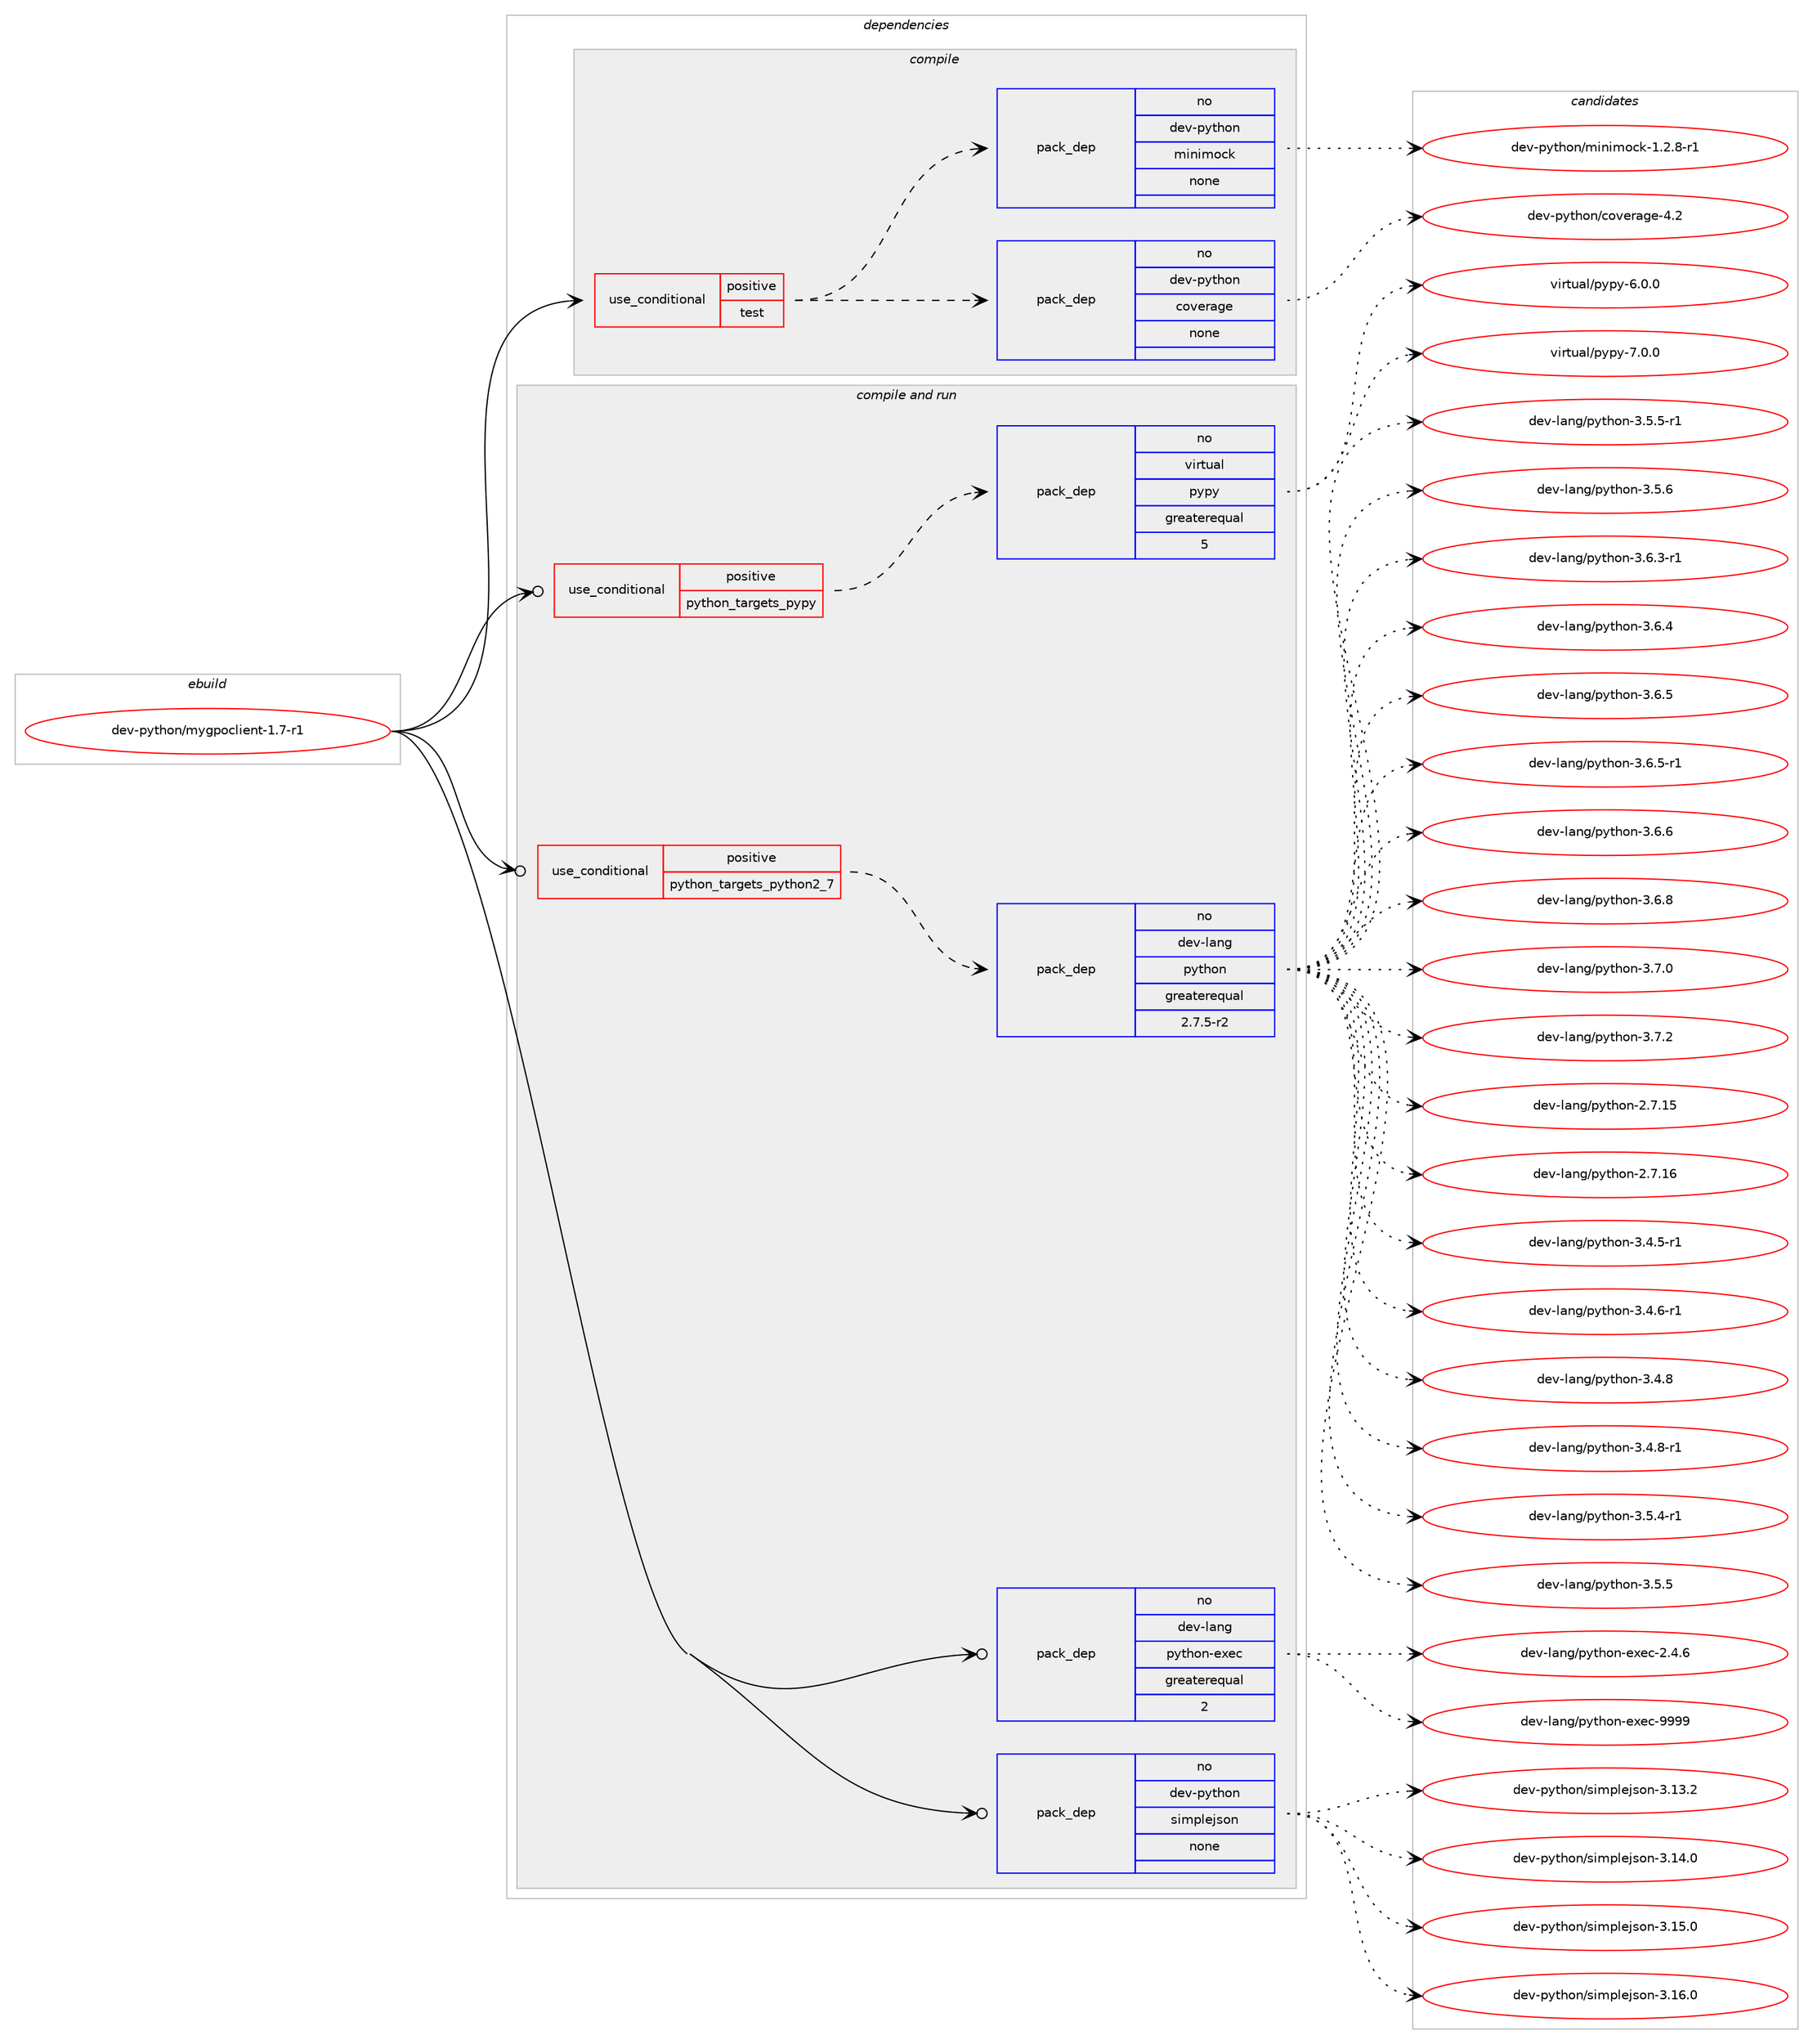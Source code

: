 digraph prolog {

# *************
# Graph options
# *************

newrank=true;
concentrate=true;
compound=true;
graph [rankdir=LR,fontname=Helvetica,fontsize=10,ranksep=1.5];#, ranksep=2.5, nodesep=0.2];
edge  [arrowhead=vee];
node  [fontname=Helvetica,fontsize=10];

# **********
# The ebuild
# **********

subgraph cluster_leftcol {
color=gray;
rank=same;
label=<<i>ebuild</i>>;
id [label="dev-python/mygpoclient-1.7-r1", color=red, width=4, href="../dev-python/mygpoclient-1.7-r1.svg"];
}

# ****************
# The dependencies
# ****************

subgraph cluster_midcol {
color=gray;
label=<<i>dependencies</i>>;
subgraph cluster_compile {
fillcolor="#eeeeee";
style=filled;
label=<<i>compile</i>>;
subgraph cond377781 {
dependency1419688 [label=<<TABLE BORDER="0" CELLBORDER="1" CELLSPACING="0" CELLPADDING="4"><TR><TD ROWSPAN="3" CELLPADDING="10">use_conditional</TD></TR><TR><TD>positive</TD></TR><TR><TD>test</TD></TR></TABLE>>, shape=none, color=red];
subgraph pack1018633 {
dependency1419689 [label=<<TABLE BORDER="0" CELLBORDER="1" CELLSPACING="0" CELLPADDING="4" WIDTH="220"><TR><TD ROWSPAN="6" CELLPADDING="30">pack_dep</TD></TR><TR><TD WIDTH="110">no</TD></TR><TR><TD>dev-python</TD></TR><TR><TD>coverage</TD></TR><TR><TD>none</TD></TR><TR><TD></TD></TR></TABLE>>, shape=none, color=blue];
}
dependency1419688:e -> dependency1419689:w [weight=20,style="dashed",arrowhead="vee"];
subgraph pack1018634 {
dependency1419690 [label=<<TABLE BORDER="0" CELLBORDER="1" CELLSPACING="0" CELLPADDING="4" WIDTH="220"><TR><TD ROWSPAN="6" CELLPADDING="30">pack_dep</TD></TR><TR><TD WIDTH="110">no</TD></TR><TR><TD>dev-python</TD></TR><TR><TD>minimock</TD></TR><TR><TD>none</TD></TR><TR><TD></TD></TR></TABLE>>, shape=none, color=blue];
}
dependency1419688:e -> dependency1419690:w [weight=20,style="dashed",arrowhead="vee"];
}
id:e -> dependency1419688:w [weight=20,style="solid",arrowhead="vee"];
}
subgraph cluster_compileandrun {
fillcolor="#eeeeee";
style=filled;
label=<<i>compile and run</i>>;
subgraph cond377782 {
dependency1419691 [label=<<TABLE BORDER="0" CELLBORDER="1" CELLSPACING="0" CELLPADDING="4"><TR><TD ROWSPAN="3" CELLPADDING="10">use_conditional</TD></TR><TR><TD>positive</TD></TR><TR><TD>python_targets_pypy</TD></TR></TABLE>>, shape=none, color=red];
subgraph pack1018635 {
dependency1419692 [label=<<TABLE BORDER="0" CELLBORDER="1" CELLSPACING="0" CELLPADDING="4" WIDTH="220"><TR><TD ROWSPAN="6" CELLPADDING="30">pack_dep</TD></TR><TR><TD WIDTH="110">no</TD></TR><TR><TD>virtual</TD></TR><TR><TD>pypy</TD></TR><TR><TD>greaterequal</TD></TR><TR><TD>5</TD></TR></TABLE>>, shape=none, color=blue];
}
dependency1419691:e -> dependency1419692:w [weight=20,style="dashed",arrowhead="vee"];
}
id:e -> dependency1419691:w [weight=20,style="solid",arrowhead="odotvee"];
subgraph cond377783 {
dependency1419693 [label=<<TABLE BORDER="0" CELLBORDER="1" CELLSPACING="0" CELLPADDING="4"><TR><TD ROWSPAN="3" CELLPADDING="10">use_conditional</TD></TR><TR><TD>positive</TD></TR><TR><TD>python_targets_python2_7</TD></TR></TABLE>>, shape=none, color=red];
subgraph pack1018636 {
dependency1419694 [label=<<TABLE BORDER="0" CELLBORDER="1" CELLSPACING="0" CELLPADDING="4" WIDTH="220"><TR><TD ROWSPAN="6" CELLPADDING="30">pack_dep</TD></TR><TR><TD WIDTH="110">no</TD></TR><TR><TD>dev-lang</TD></TR><TR><TD>python</TD></TR><TR><TD>greaterequal</TD></TR><TR><TD>2.7.5-r2</TD></TR></TABLE>>, shape=none, color=blue];
}
dependency1419693:e -> dependency1419694:w [weight=20,style="dashed",arrowhead="vee"];
}
id:e -> dependency1419693:w [weight=20,style="solid",arrowhead="odotvee"];
subgraph pack1018637 {
dependency1419695 [label=<<TABLE BORDER="0" CELLBORDER="1" CELLSPACING="0" CELLPADDING="4" WIDTH="220"><TR><TD ROWSPAN="6" CELLPADDING="30">pack_dep</TD></TR><TR><TD WIDTH="110">no</TD></TR><TR><TD>dev-lang</TD></TR><TR><TD>python-exec</TD></TR><TR><TD>greaterequal</TD></TR><TR><TD>2</TD></TR></TABLE>>, shape=none, color=blue];
}
id:e -> dependency1419695:w [weight=20,style="solid",arrowhead="odotvee"];
subgraph pack1018638 {
dependency1419696 [label=<<TABLE BORDER="0" CELLBORDER="1" CELLSPACING="0" CELLPADDING="4" WIDTH="220"><TR><TD ROWSPAN="6" CELLPADDING="30">pack_dep</TD></TR><TR><TD WIDTH="110">no</TD></TR><TR><TD>dev-python</TD></TR><TR><TD>simplejson</TD></TR><TR><TD>none</TD></TR><TR><TD></TD></TR></TABLE>>, shape=none, color=blue];
}
id:e -> dependency1419696:w [weight=20,style="solid",arrowhead="odotvee"];
}
subgraph cluster_run {
fillcolor="#eeeeee";
style=filled;
label=<<i>run</i>>;
}
}

# **************
# The candidates
# **************

subgraph cluster_choices {
rank=same;
color=gray;
label=<<i>candidates</i>>;

subgraph choice1018633 {
color=black;
nodesep=1;
choice1001011184511212111610411111047991111181011149710310145524650 [label="dev-python/coverage-4.2", color=red, width=4,href="../dev-python/coverage-4.2.svg"];
dependency1419689:e -> choice1001011184511212111610411111047991111181011149710310145524650:w [style=dotted,weight="100"];
}
subgraph choice1018634 {
color=black;
nodesep=1;
choice1001011184511212111610411111047109105110105109111991074549465046564511449 [label="dev-python/minimock-1.2.8-r1", color=red, width=4,href="../dev-python/minimock-1.2.8-r1.svg"];
dependency1419690:e -> choice1001011184511212111610411111047109105110105109111991074549465046564511449:w [style=dotted,weight="100"];
}
subgraph choice1018635 {
color=black;
nodesep=1;
choice1181051141161179710847112121112121455446484648 [label="virtual/pypy-6.0.0", color=red, width=4,href="../virtual/pypy-6.0.0.svg"];
choice1181051141161179710847112121112121455546484648 [label="virtual/pypy-7.0.0", color=red, width=4,href="../virtual/pypy-7.0.0.svg"];
dependency1419692:e -> choice1181051141161179710847112121112121455446484648:w [style=dotted,weight="100"];
dependency1419692:e -> choice1181051141161179710847112121112121455546484648:w [style=dotted,weight="100"];
}
subgraph choice1018636 {
color=black;
nodesep=1;
choice10010111845108971101034711212111610411111045504655464953 [label="dev-lang/python-2.7.15", color=red, width=4,href="../dev-lang/python-2.7.15.svg"];
choice10010111845108971101034711212111610411111045504655464954 [label="dev-lang/python-2.7.16", color=red, width=4,href="../dev-lang/python-2.7.16.svg"];
choice1001011184510897110103471121211161041111104551465246534511449 [label="dev-lang/python-3.4.5-r1", color=red, width=4,href="../dev-lang/python-3.4.5-r1.svg"];
choice1001011184510897110103471121211161041111104551465246544511449 [label="dev-lang/python-3.4.6-r1", color=red, width=4,href="../dev-lang/python-3.4.6-r1.svg"];
choice100101118451089711010347112121116104111110455146524656 [label="dev-lang/python-3.4.8", color=red, width=4,href="../dev-lang/python-3.4.8.svg"];
choice1001011184510897110103471121211161041111104551465246564511449 [label="dev-lang/python-3.4.8-r1", color=red, width=4,href="../dev-lang/python-3.4.8-r1.svg"];
choice1001011184510897110103471121211161041111104551465346524511449 [label="dev-lang/python-3.5.4-r1", color=red, width=4,href="../dev-lang/python-3.5.4-r1.svg"];
choice100101118451089711010347112121116104111110455146534653 [label="dev-lang/python-3.5.5", color=red, width=4,href="../dev-lang/python-3.5.5.svg"];
choice1001011184510897110103471121211161041111104551465346534511449 [label="dev-lang/python-3.5.5-r1", color=red, width=4,href="../dev-lang/python-3.5.5-r1.svg"];
choice100101118451089711010347112121116104111110455146534654 [label="dev-lang/python-3.5.6", color=red, width=4,href="../dev-lang/python-3.5.6.svg"];
choice1001011184510897110103471121211161041111104551465446514511449 [label="dev-lang/python-3.6.3-r1", color=red, width=4,href="../dev-lang/python-3.6.3-r1.svg"];
choice100101118451089711010347112121116104111110455146544652 [label="dev-lang/python-3.6.4", color=red, width=4,href="../dev-lang/python-3.6.4.svg"];
choice100101118451089711010347112121116104111110455146544653 [label="dev-lang/python-3.6.5", color=red, width=4,href="../dev-lang/python-3.6.5.svg"];
choice1001011184510897110103471121211161041111104551465446534511449 [label="dev-lang/python-3.6.5-r1", color=red, width=4,href="../dev-lang/python-3.6.5-r1.svg"];
choice100101118451089711010347112121116104111110455146544654 [label="dev-lang/python-3.6.6", color=red, width=4,href="../dev-lang/python-3.6.6.svg"];
choice100101118451089711010347112121116104111110455146544656 [label="dev-lang/python-3.6.8", color=red, width=4,href="../dev-lang/python-3.6.8.svg"];
choice100101118451089711010347112121116104111110455146554648 [label="dev-lang/python-3.7.0", color=red, width=4,href="../dev-lang/python-3.7.0.svg"];
choice100101118451089711010347112121116104111110455146554650 [label="dev-lang/python-3.7.2", color=red, width=4,href="../dev-lang/python-3.7.2.svg"];
dependency1419694:e -> choice10010111845108971101034711212111610411111045504655464953:w [style=dotted,weight="100"];
dependency1419694:e -> choice10010111845108971101034711212111610411111045504655464954:w [style=dotted,weight="100"];
dependency1419694:e -> choice1001011184510897110103471121211161041111104551465246534511449:w [style=dotted,weight="100"];
dependency1419694:e -> choice1001011184510897110103471121211161041111104551465246544511449:w [style=dotted,weight="100"];
dependency1419694:e -> choice100101118451089711010347112121116104111110455146524656:w [style=dotted,weight="100"];
dependency1419694:e -> choice1001011184510897110103471121211161041111104551465246564511449:w [style=dotted,weight="100"];
dependency1419694:e -> choice1001011184510897110103471121211161041111104551465346524511449:w [style=dotted,weight="100"];
dependency1419694:e -> choice100101118451089711010347112121116104111110455146534653:w [style=dotted,weight="100"];
dependency1419694:e -> choice1001011184510897110103471121211161041111104551465346534511449:w [style=dotted,weight="100"];
dependency1419694:e -> choice100101118451089711010347112121116104111110455146534654:w [style=dotted,weight="100"];
dependency1419694:e -> choice1001011184510897110103471121211161041111104551465446514511449:w [style=dotted,weight="100"];
dependency1419694:e -> choice100101118451089711010347112121116104111110455146544652:w [style=dotted,weight="100"];
dependency1419694:e -> choice100101118451089711010347112121116104111110455146544653:w [style=dotted,weight="100"];
dependency1419694:e -> choice1001011184510897110103471121211161041111104551465446534511449:w [style=dotted,weight="100"];
dependency1419694:e -> choice100101118451089711010347112121116104111110455146544654:w [style=dotted,weight="100"];
dependency1419694:e -> choice100101118451089711010347112121116104111110455146544656:w [style=dotted,weight="100"];
dependency1419694:e -> choice100101118451089711010347112121116104111110455146554648:w [style=dotted,weight="100"];
dependency1419694:e -> choice100101118451089711010347112121116104111110455146554650:w [style=dotted,weight="100"];
}
subgraph choice1018637 {
color=black;
nodesep=1;
choice1001011184510897110103471121211161041111104510112010199455046524654 [label="dev-lang/python-exec-2.4.6", color=red, width=4,href="../dev-lang/python-exec-2.4.6.svg"];
choice10010111845108971101034711212111610411111045101120101994557575757 [label="dev-lang/python-exec-9999", color=red, width=4,href="../dev-lang/python-exec-9999.svg"];
dependency1419695:e -> choice1001011184510897110103471121211161041111104510112010199455046524654:w [style=dotted,weight="100"];
dependency1419695:e -> choice10010111845108971101034711212111610411111045101120101994557575757:w [style=dotted,weight="100"];
}
subgraph choice1018638 {
color=black;
nodesep=1;
choice100101118451121211161041111104711510510911210810110611511111045514649514650 [label="dev-python/simplejson-3.13.2", color=red, width=4,href="../dev-python/simplejson-3.13.2.svg"];
choice100101118451121211161041111104711510510911210810110611511111045514649524648 [label="dev-python/simplejson-3.14.0", color=red, width=4,href="../dev-python/simplejson-3.14.0.svg"];
choice100101118451121211161041111104711510510911210810110611511111045514649534648 [label="dev-python/simplejson-3.15.0", color=red, width=4,href="../dev-python/simplejson-3.15.0.svg"];
choice100101118451121211161041111104711510510911210810110611511111045514649544648 [label="dev-python/simplejson-3.16.0", color=red, width=4,href="../dev-python/simplejson-3.16.0.svg"];
dependency1419696:e -> choice100101118451121211161041111104711510510911210810110611511111045514649514650:w [style=dotted,weight="100"];
dependency1419696:e -> choice100101118451121211161041111104711510510911210810110611511111045514649524648:w [style=dotted,weight="100"];
dependency1419696:e -> choice100101118451121211161041111104711510510911210810110611511111045514649534648:w [style=dotted,weight="100"];
dependency1419696:e -> choice100101118451121211161041111104711510510911210810110611511111045514649544648:w [style=dotted,weight="100"];
}
}

}
